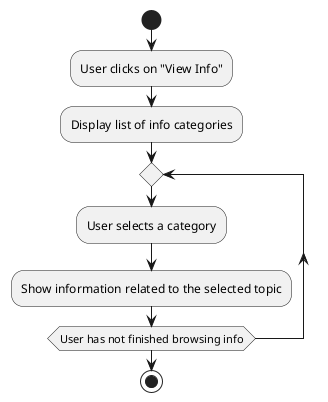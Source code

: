 @startuml
start
:User clicks on "View Info";
:Display list of info categories;
repeat
    :User selects a category;
    :Show information related to the selected topic;
repeat while (User has not finished browsing info)
stop
@enduml